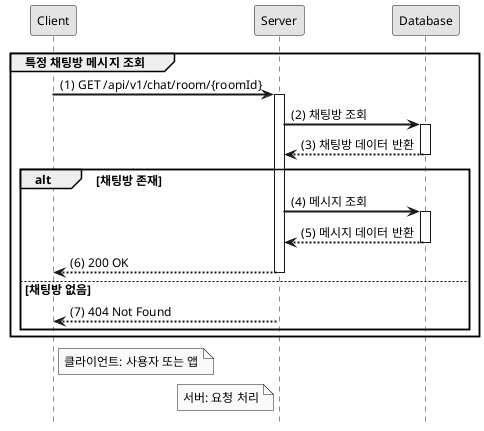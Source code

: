 @startuml
hide footbox
autoactivate on
skinparam monochrome true
skinparam shadowing false
skinparam defaultFontSize 12
skinparam defaultFontName Arial
skinparam sequenceArrowThickness 2

participant "Client" as C
participant "Server" as S
participant "Database" as DB

group 특정 채팅방 메시지 조회
    autonumber 1 "(0)"
    C -> S: GET /api/v1/chat/room/{roomId}
    S -> DB: 채팅방 조회
    DB --> S: 채팅방 데이터 반환
    alt 채팅방 존재
        S -> DB: 메시지 조회
        DB --> S: 메시지 데이터 반환
        S --> C: 200 OK
    else 채팅방 없음
        S --> C: 404 Not Found
    end
end

note right of C: 클라이언트: 사용자 또는 앱
note left of S: 서버: 요청 처리
@enduml